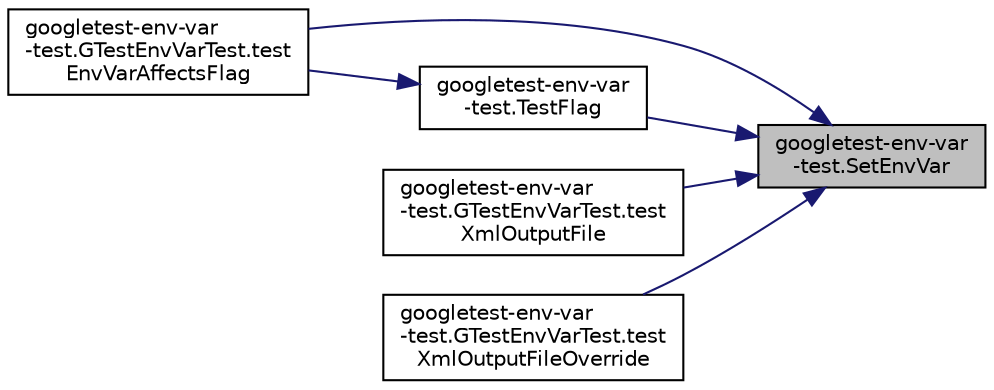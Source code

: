 digraph "googletest-env-var-test.SetEnvVar"
{
 // LATEX_PDF_SIZE
  bgcolor="transparent";
  edge [fontname="Helvetica",fontsize="10",labelfontname="Helvetica",labelfontsize="10"];
  node [fontname="Helvetica",fontsize="10",shape=record];
  rankdir="RL";
  Node1 [label="googletest-env-var\l-test.SetEnvVar",height=0.2,width=0.4,color="black", fillcolor="grey75", style="filled", fontcolor="black",tooltip=" "];
  Node1 -> Node2 [dir="back",color="midnightblue",fontsize="10",style="solid",fontname="Helvetica"];
  Node2 [label="googletest-env-var\l-test.GTestEnvVarTest.test\lEnvVarAffectsFlag",height=0.2,width=0.4,color="black",URL="$classgoogletest-env-var-test_1_1GTestEnvVarTest.html#ae0165e3c30ce525c4d2f653e8f27ed3c",tooltip=" "];
  Node1 -> Node3 [dir="back",color="midnightblue",fontsize="10",style="solid",fontname="Helvetica"];
  Node3 [label="googletest-env-var\l-test.TestFlag",height=0.2,width=0.4,color="black",URL="$namespacegoogletest-env-var-test.html#a7b8631f31d258198990b9a6004faa8a7",tooltip=" "];
  Node3 -> Node2 [dir="back",color="midnightblue",fontsize="10",style="solid",fontname="Helvetica"];
  Node1 -> Node4 [dir="back",color="midnightblue",fontsize="10",style="solid",fontname="Helvetica"];
  Node4 [label="googletest-env-var\l-test.GTestEnvVarTest.test\lXmlOutputFile",height=0.2,width=0.4,color="black",URL="$classgoogletest-env-var-test_1_1GTestEnvVarTest.html#a6929a9194cdf872c02f6b2f3de9ff499",tooltip=" "];
  Node1 -> Node5 [dir="back",color="midnightblue",fontsize="10",style="solid",fontname="Helvetica"];
  Node5 [label="googletest-env-var\l-test.GTestEnvVarTest.test\lXmlOutputFileOverride",height=0.2,width=0.4,color="black",URL="$classgoogletest-env-var-test_1_1GTestEnvVarTest.html#acf4114bec10759f9545f16846ce17f6f",tooltip=" "];
}
